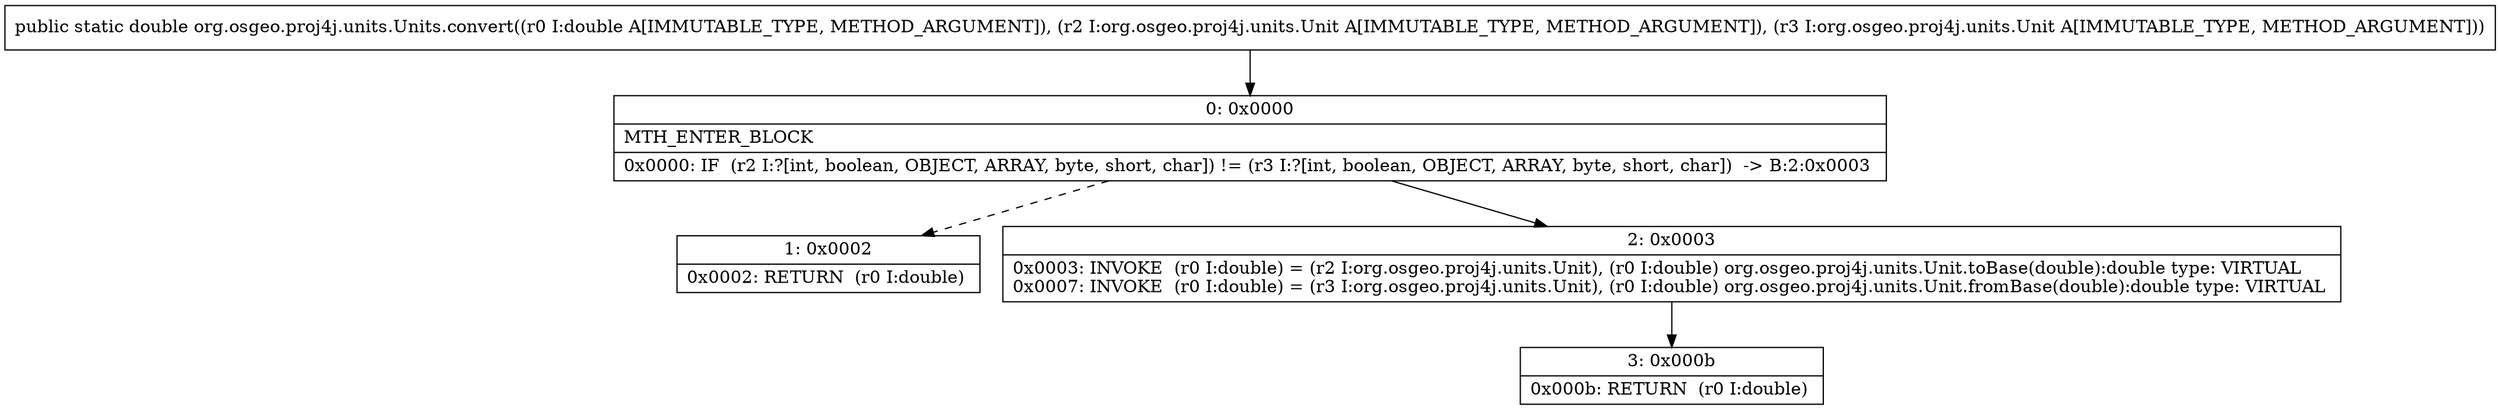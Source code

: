 digraph "CFG fororg.osgeo.proj4j.units.Units.convert(DLorg\/osgeo\/proj4j\/units\/Unit;Lorg\/osgeo\/proj4j\/units\/Unit;)D" {
Node_0 [shape=record,label="{0\:\ 0x0000|MTH_ENTER_BLOCK\l|0x0000: IF  (r2 I:?[int, boolean, OBJECT, ARRAY, byte, short, char]) != (r3 I:?[int, boolean, OBJECT, ARRAY, byte, short, char])  \-\> B:2:0x0003 \l}"];
Node_1 [shape=record,label="{1\:\ 0x0002|0x0002: RETURN  (r0 I:double) \l}"];
Node_2 [shape=record,label="{2\:\ 0x0003|0x0003: INVOKE  (r0 I:double) = (r2 I:org.osgeo.proj4j.units.Unit), (r0 I:double) org.osgeo.proj4j.units.Unit.toBase(double):double type: VIRTUAL \l0x0007: INVOKE  (r0 I:double) = (r3 I:org.osgeo.proj4j.units.Unit), (r0 I:double) org.osgeo.proj4j.units.Unit.fromBase(double):double type: VIRTUAL \l}"];
Node_3 [shape=record,label="{3\:\ 0x000b|0x000b: RETURN  (r0 I:double) \l}"];
MethodNode[shape=record,label="{public static double org.osgeo.proj4j.units.Units.convert((r0 I:double A[IMMUTABLE_TYPE, METHOD_ARGUMENT]), (r2 I:org.osgeo.proj4j.units.Unit A[IMMUTABLE_TYPE, METHOD_ARGUMENT]), (r3 I:org.osgeo.proj4j.units.Unit A[IMMUTABLE_TYPE, METHOD_ARGUMENT])) }"];
MethodNode -> Node_0;
Node_0 -> Node_1[style=dashed];
Node_0 -> Node_2;
Node_2 -> Node_3;
}

